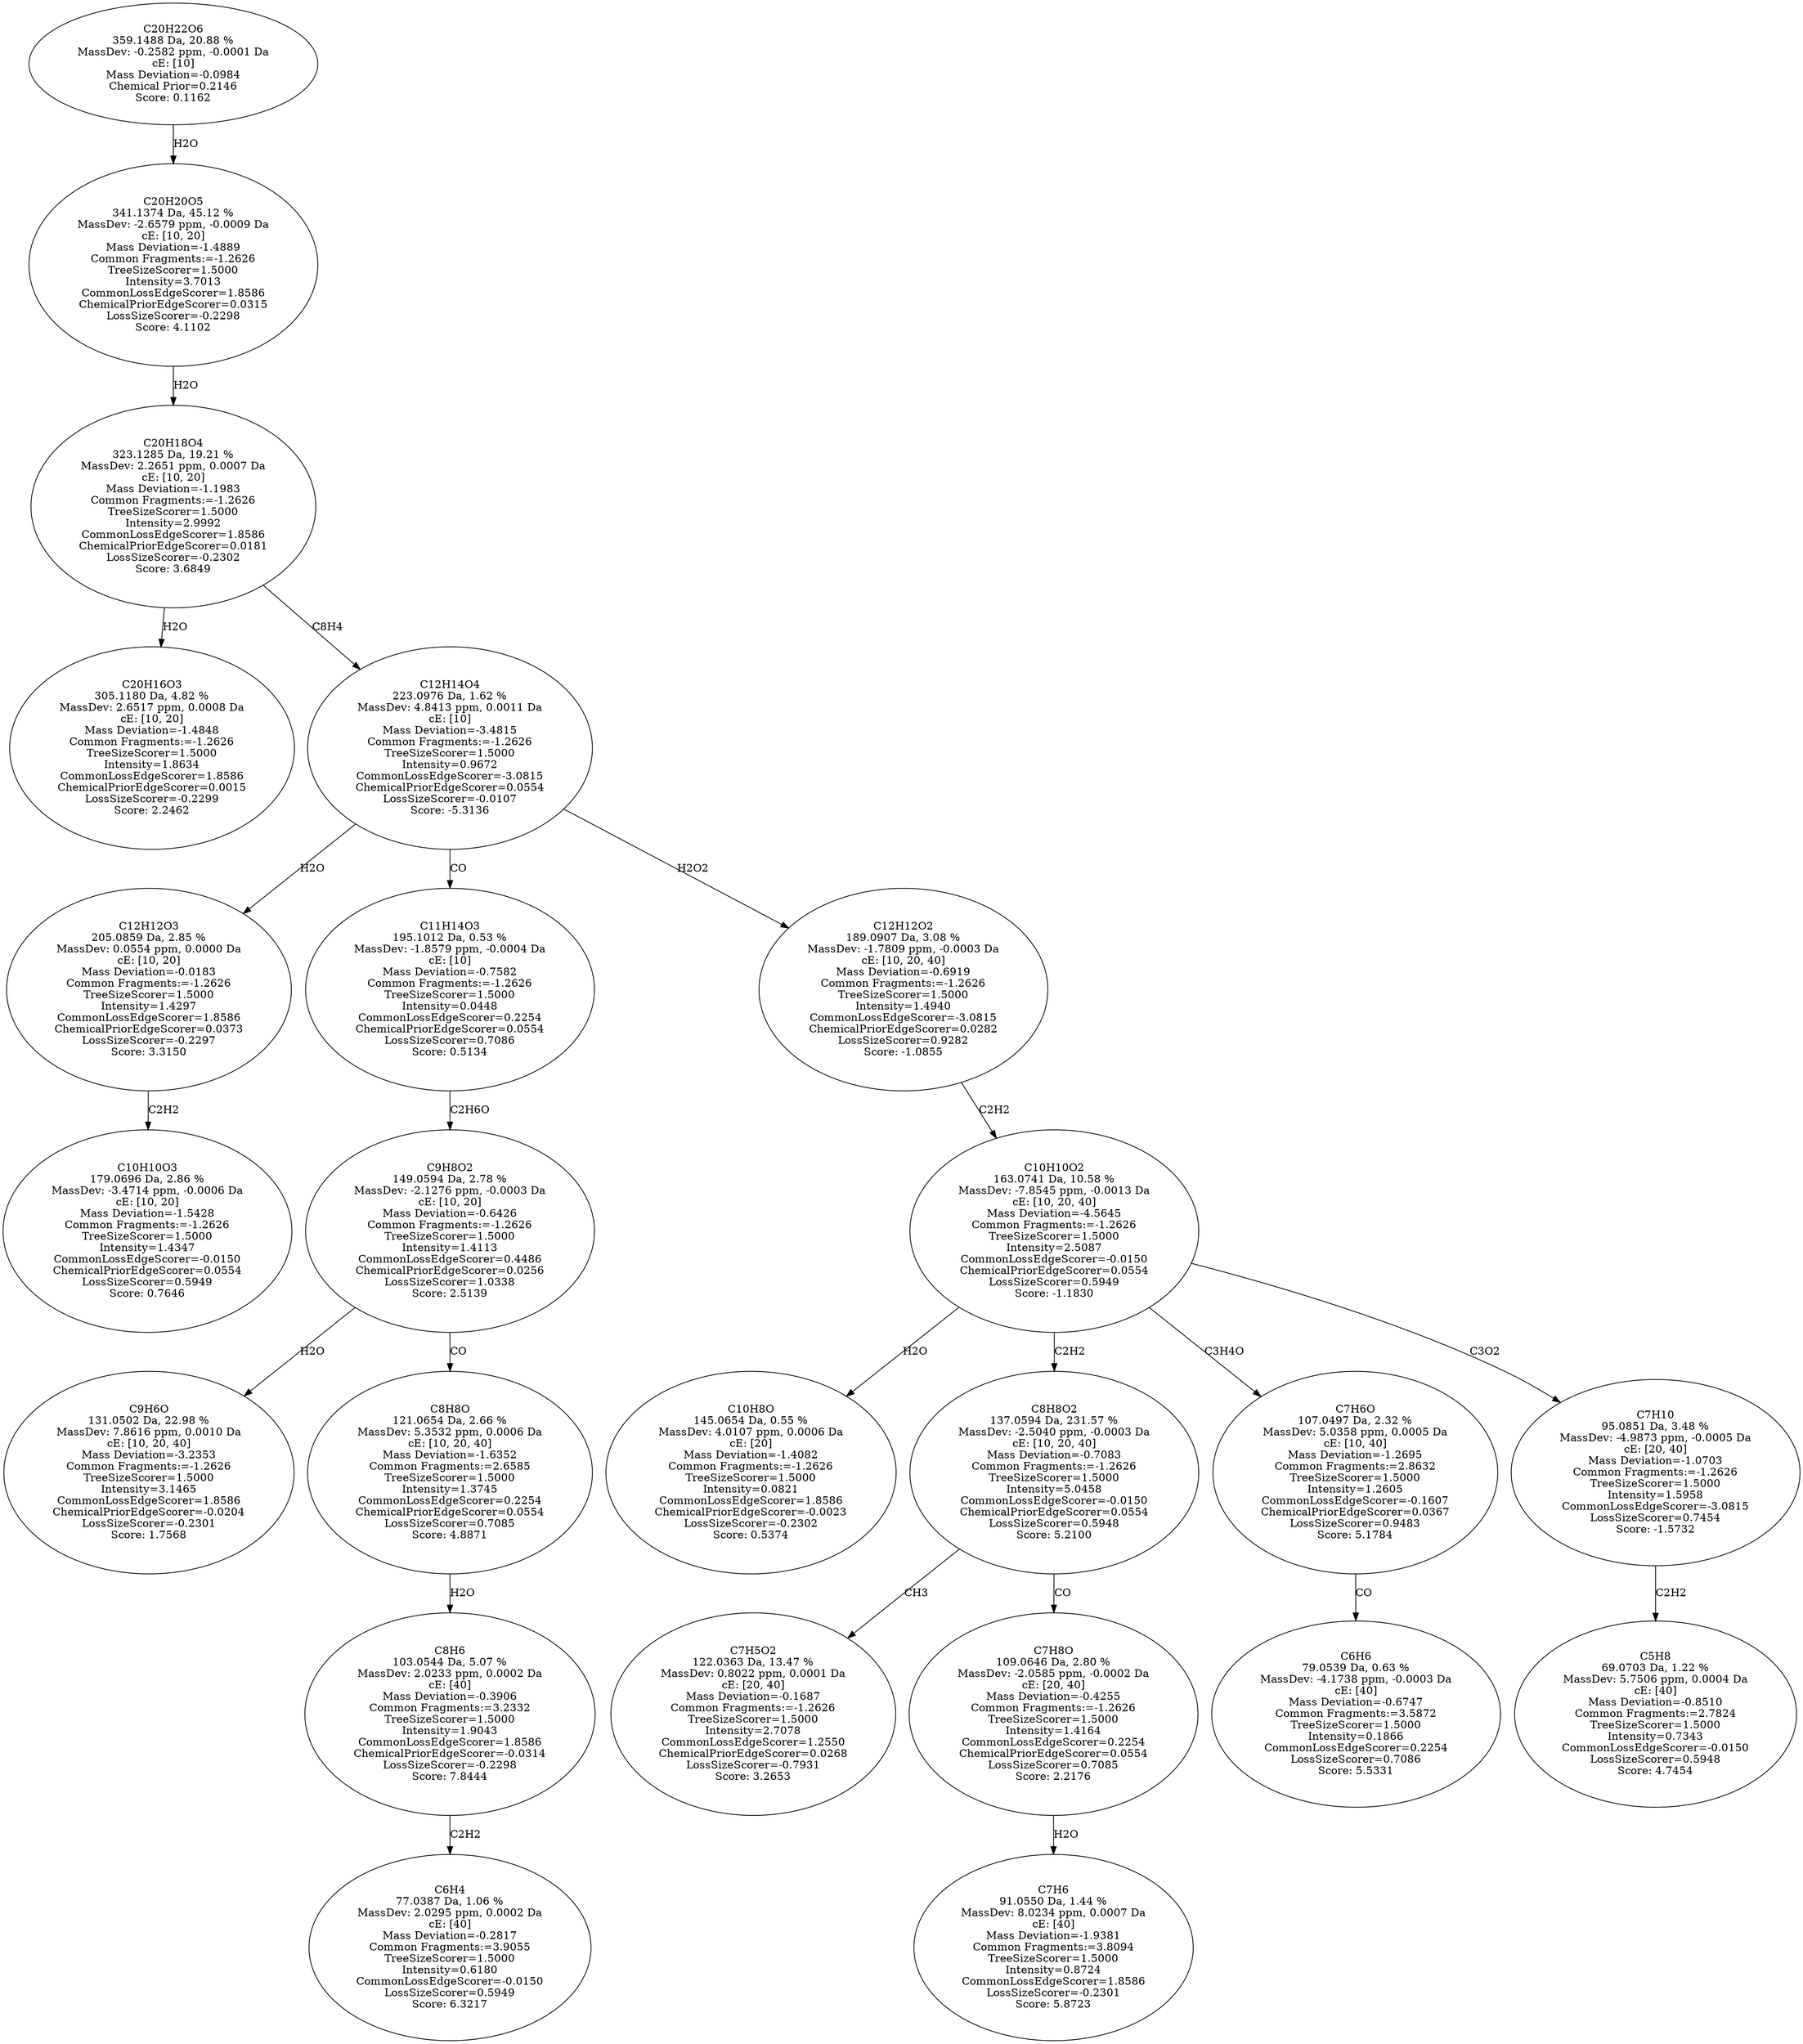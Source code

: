 strict digraph {
v1 [label="C20H16O3\n305.1180 Da, 4.82 %\nMassDev: 2.6517 ppm, 0.0008 Da\ncE: [10, 20]\nMass Deviation=-1.4848\nCommon Fragments:=-1.2626\nTreeSizeScorer=1.5000\nIntensity=1.8634\nCommonLossEdgeScorer=1.8586\nChemicalPriorEdgeScorer=0.0015\nLossSizeScorer=-0.2299\nScore: 2.2462"];
v2 [label="C10H10O3\n179.0696 Da, 2.86 %\nMassDev: -3.4714 ppm, -0.0006 Da\ncE: [10, 20]\nMass Deviation=-1.5428\nCommon Fragments:=-1.2626\nTreeSizeScorer=1.5000\nIntensity=1.4347\nCommonLossEdgeScorer=-0.0150\nChemicalPriorEdgeScorer=0.0554\nLossSizeScorer=0.5949\nScore: 0.7646"];
v3 [label="C12H12O3\n205.0859 Da, 2.85 %\nMassDev: 0.0554 ppm, 0.0000 Da\ncE: [10, 20]\nMass Deviation=-0.0183\nCommon Fragments:=-1.2626\nTreeSizeScorer=1.5000\nIntensity=1.4297\nCommonLossEdgeScorer=1.8586\nChemicalPriorEdgeScorer=0.0373\nLossSizeScorer=-0.2297\nScore: 3.3150"];
v4 [label="C9H6O\n131.0502 Da, 22.98 %\nMassDev: 7.8616 ppm, 0.0010 Da\ncE: [10, 20, 40]\nMass Deviation=-3.2353\nCommon Fragments:=-1.2626\nTreeSizeScorer=1.5000\nIntensity=3.1465\nCommonLossEdgeScorer=1.8586\nChemicalPriorEdgeScorer=-0.0204\nLossSizeScorer=-0.2301\nScore: 1.7568"];
v5 [label="C6H4\n77.0387 Da, 1.06 %\nMassDev: 2.0295 ppm, 0.0002 Da\ncE: [40]\nMass Deviation=-0.2817\nCommon Fragments:=3.9055\nTreeSizeScorer=1.5000\nIntensity=0.6180\nCommonLossEdgeScorer=-0.0150\nLossSizeScorer=0.5949\nScore: 6.3217"];
v6 [label="C8H6\n103.0544 Da, 5.07 %\nMassDev: 2.0233 ppm, 0.0002 Da\ncE: [40]\nMass Deviation=-0.3906\nCommon Fragments:=3.2332\nTreeSizeScorer=1.5000\nIntensity=1.9043\nCommonLossEdgeScorer=1.8586\nChemicalPriorEdgeScorer=-0.0314\nLossSizeScorer=-0.2298\nScore: 7.8444"];
v7 [label="C8H8O\n121.0654 Da, 2.66 %\nMassDev: 5.3532 ppm, 0.0006 Da\ncE: [10, 20, 40]\nMass Deviation=-1.6352\nCommon Fragments:=2.6585\nTreeSizeScorer=1.5000\nIntensity=1.3745\nCommonLossEdgeScorer=0.2254\nChemicalPriorEdgeScorer=0.0554\nLossSizeScorer=0.7085\nScore: 4.8871"];
v8 [label="C9H8O2\n149.0594 Da, 2.78 %\nMassDev: -2.1276 ppm, -0.0003 Da\ncE: [10, 20]\nMass Deviation=-0.6426\nCommon Fragments:=-1.2626\nTreeSizeScorer=1.5000\nIntensity=1.4113\nCommonLossEdgeScorer=0.4486\nChemicalPriorEdgeScorer=0.0256\nLossSizeScorer=1.0338\nScore: 2.5139"];
v9 [label="C11H14O3\n195.1012 Da, 0.53 %\nMassDev: -1.8579 ppm, -0.0004 Da\ncE: [10]\nMass Deviation=-0.7582\nCommon Fragments:=-1.2626\nTreeSizeScorer=1.5000\nIntensity=0.0448\nCommonLossEdgeScorer=0.2254\nChemicalPriorEdgeScorer=0.0554\nLossSizeScorer=0.7086\nScore: 0.5134"];
v10 [label="C10H8O\n145.0654 Da, 0.55 %\nMassDev: 4.0107 ppm, 0.0006 Da\ncE: [20]\nMass Deviation=-1.4082\nCommon Fragments:=-1.2626\nTreeSizeScorer=1.5000\nIntensity=0.0821\nCommonLossEdgeScorer=1.8586\nChemicalPriorEdgeScorer=-0.0023\nLossSizeScorer=-0.2302\nScore: 0.5374"];
v11 [label="C7H5O2\n122.0363 Da, 13.47 %\nMassDev: 0.8022 ppm, 0.0001 Da\ncE: [20, 40]\nMass Deviation=-0.1687\nCommon Fragments:=-1.2626\nTreeSizeScorer=1.5000\nIntensity=2.7078\nCommonLossEdgeScorer=1.2550\nChemicalPriorEdgeScorer=0.0268\nLossSizeScorer=-0.7931\nScore: 3.2653"];
v12 [label="C7H6\n91.0550 Da, 1.44 %\nMassDev: 8.0234 ppm, 0.0007 Da\ncE: [40]\nMass Deviation=-1.9381\nCommon Fragments:=3.8094\nTreeSizeScorer=1.5000\nIntensity=0.8724\nCommonLossEdgeScorer=1.8586\nLossSizeScorer=-0.2301\nScore: 5.8723"];
v13 [label="C7H8O\n109.0646 Da, 2.80 %\nMassDev: -2.0585 ppm, -0.0002 Da\ncE: [20, 40]\nMass Deviation=-0.4255\nCommon Fragments:=-1.2626\nTreeSizeScorer=1.5000\nIntensity=1.4164\nCommonLossEdgeScorer=0.2254\nChemicalPriorEdgeScorer=0.0554\nLossSizeScorer=0.7085\nScore: 2.2176"];
v14 [label="C8H8O2\n137.0594 Da, 231.57 %\nMassDev: -2.5040 ppm, -0.0003 Da\ncE: [10, 20, 40]\nMass Deviation=-0.7083\nCommon Fragments:=-1.2626\nTreeSizeScorer=1.5000\nIntensity=5.0458\nCommonLossEdgeScorer=-0.0150\nChemicalPriorEdgeScorer=0.0554\nLossSizeScorer=0.5948\nScore: 5.2100"];
v15 [label="C6H6\n79.0539 Da, 0.63 %\nMassDev: -4.1738 ppm, -0.0003 Da\ncE: [40]\nMass Deviation=-0.6747\nCommon Fragments:=3.5872\nTreeSizeScorer=1.5000\nIntensity=0.1866\nCommonLossEdgeScorer=0.2254\nLossSizeScorer=0.7086\nScore: 5.5331"];
v16 [label="C7H6O\n107.0497 Da, 2.32 %\nMassDev: 5.0358 ppm, 0.0005 Da\ncE: [10, 40]\nMass Deviation=-1.2695\nCommon Fragments:=2.8632\nTreeSizeScorer=1.5000\nIntensity=1.2605\nCommonLossEdgeScorer=-0.1607\nChemicalPriorEdgeScorer=0.0367\nLossSizeScorer=0.9483\nScore: 5.1784"];
v17 [label="C5H8\n69.0703 Da, 1.22 %\nMassDev: 5.7506 ppm, 0.0004 Da\ncE: [40]\nMass Deviation=-0.8510\nCommon Fragments:=2.7824\nTreeSizeScorer=1.5000\nIntensity=0.7343\nCommonLossEdgeScorer=-0.0150\nLossSizeScorer=0.5948\nScore: 4.7454"];
v18 [label="C7H10\n95.0851 Da, 3.48 %\nMassDev: -4.9873 ppm, -0.0005 Da\ncE: [20, 40]\nMass Deviation=-1.0703\nCommon Fragments:=-1.2626\nTreeSizeScorer=1.5000\nIntensity=1.5958\nCommonLossEdgeScorer=-3.0815\nLossSizeScorer=0.7454\nScore: -1.5732"];
v19 [label="C10H10O2\n163.0741 Da, 10.58 %\nMassDev: -7.8545 ppm, -0.0013 Da\ncE: [10, 20, 40]\nMass Deviation=-4.5645\nCommon Fragments:=-1.2626\nTreeSizeScorer=1.5000\nIntensity=2.5087\nCommonLossEdgeScorer=-0.0150\nChemicalPriorEdgeScorer=0.0554\nLossSizeScorer=0.5949\nScore: -1.1830"];
v20 [label="C12H12O2\n189.0907 Da, 3.08 %\nMassDev: -1.7809 ppm, -0.0003 Da\ncE: [10, 20, 40]\nMass Deviation=-0.6919\nCommon Fragments:=-1.2626\nTreeSizeScorer=1.5000\nIntensity=1.4940\nCommonLossEdgeScorer=-3.0815\nChemicalPriorEdgeScorer=0.0282\nLossSizeScorer=0.9282\nScore: -1.0855"];
v21 [label="C12H14O4\n223.0976 Da, 1.62 %\nMassDev: 4.8413 ppm, 0.0011 Da\ncE: [10]\nMass Deviation=-3.4815\nCommon Fragments:=-1.2626\nTreeSizeScorer=1.5000\nIntensity=0.9672\nCommonLossEdgeScorer=-3.0815\nChemicalPriorEdgeScorer=0.0554\nLossSizeScorer=-0.0107\nScore: -5.3136"];
v22 [label="C20H18O4\n323.1285 Da, 19.21 %\nMassDev: 2.2651 ppm, 0.0007 Da\ncE: [10, 20]\nMass Deviation=-1.1983\nCommon Fragments:=-1.2626\nTreeSizeScorer=1.5000\nIntensity=2.9992\nCommonLossEdgeScorer=1.8586\nChemicalPriorEdgeScorer=0.0181\nLossSizeScorer=-0.2302\nScore: 3.6849"];
v23 [label="C20H20O5\n341.1374 Da, 45.12 %\nMassDev: -2.6579 ppm, -0.0009 Da\ncE: [10, 20]\nMass Deviation=-1.4889\nCommon Fragments:=-1.2626\nTreeSizeScorer=1.5000\nIntensity=3.7013\nCommonLossEdgeScorer=1.8586\nChemicalPriorEdgeScorer=0.0315\nLossSizeScorer=-0.2298\nScore: 4.1102"];
v24 [label="C20H22O6\n359.1488 Da, 20.88 %\nMassDev: -0.2582 ppm, -0.0001 Da\ncE: [10]\nMass Deviation=-0.0984\nChemical Prior=0.2146\nScore: 0.1162"];
v22 -> v1 [label="H2O"];
v3 -> v2 [label="C2H2"];
v21 -> v3 [label="H2O"];
v8 -> v4 [label="H2O"];
v6 -> v5 [label="C2H2"];
v7 -> v6 [label="H2O"];
v8 -> v7 [label="CO"];
v9 -> v8 [label="C2H6O"];
v21 -> v9 [label="CO"];
v19 -> v10 [label="H2O"];
v14 -> v11 [label="CH3"];
v13 -> v12 [label="H2O"];
v14 -> v13 [label="CO"];
v19 -> v14 [label="C2H2"];
v16 -> v15 [label="CO"];
v19 -> v16 [label="C3H4O"];
v18 -> v17 [label="C2H2"];
v19 -> v18 [label="C3O2"];
v20 -> v19 [label="C2H2"];
v21 -> v20 [label="H2O2"];
v22 -> v21 [label="C8H4"];
v23 -> v22 [label="H2O"];
v24 -> v23 [label="H2O"];
}